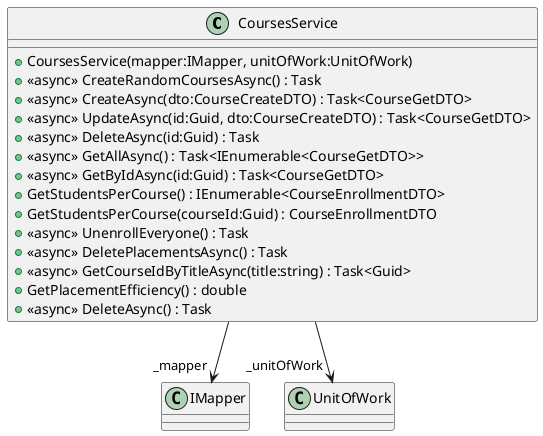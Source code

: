@startuml
class CoursesService {
    + CoursesService(mapper:IMapper, unitOfWork:UnitOfWork)
    + <<async>> CreateRandomCoursesAsync() : Task
    + <<async>> CreateAsync(dto:CourseCreateDTO) : Task<CourseGetDTO>
    + <<async>> UpdateAsync(id:Guid, dto:CourseCreateDTO) : Task<CourseGetDTO>
    + <<async>> DeleteAsync(id:Guid) : Task
    + <<async>> GetAllAsync() : Task<IEnumerable<CourseGetDTO>>
    + <<async>> GetByIdAsync(id:Guid) : Task<CourseGetDTO>
    + GetStudentsPerCourse() : IEnumerable<CourseEnrollmentDTO>
    + GetStudentsPerCourse(courseId:Guid) : CourseEnrollmentDTO
    + <<async>> UnenrollEveryone() : Task
    + <<async>> DeletePlacementsAsync() : Task
    + <<async>> GetCourseIdByTitleAsync(title:string) : Task<Guid>
    + GetPlacementEfficiency() : double
    + <<async>> DeleteAsync() : Task
}
CoursesService --> "_mapper" IMapper
CoursesService --> "_unitOfWork" UnitOfWork
@enduml
